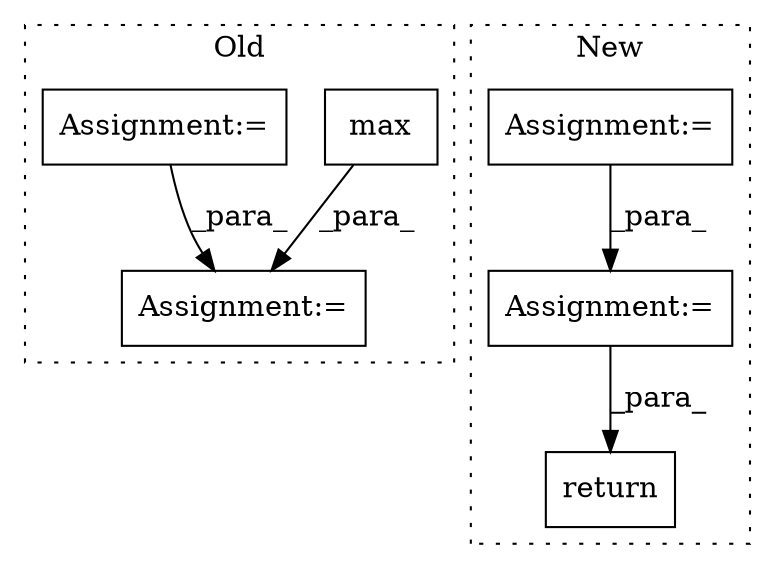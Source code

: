 digraph G {
subgraph cluster0 {
1 [label="max" a="32" s="1011,1026" l="4,1" shape="box"];
3 [label="Assignment:=" a="7" s="1009" l="1" shape="box"];
6 [label="Assignment:=" a="7" s="955" l="1" shape="box"];
label = "Old";
style="dotted";
}
subgraph cluster1 {
2 [label="return" a="41" s="1096" l="7" shape="box"];
4 [label="Assignment:=" a="7" s="1050" l="1" shape="box"];
5 [label="Assignment:=" a="7" s="998" l="1" shape="box"];
label = "New";
style="dotted";
}
1 -> 3 [label="_para_"];
4 -> 2 [label="_para_"];
5 -> 4 [label="_para_"];
6 -> 3 [label="_para_"];
}